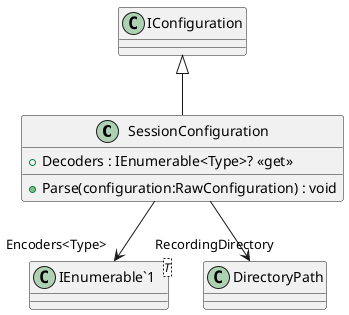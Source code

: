 @startuml
class SessionConfiguration {
    + Decoders : IEnumerable<Type>? <<get>>
    + Parse(configuration:RawConfiguration) : void
}
class "IEnumerable`1"<T> {
}
IConfiguration <|-- SessionConfiguration
SessionConfiguration --> "Encoders<Type>" "IEnumerable`1"
SessionConfiguration --> "RecordingDirectory" DirectoryPath
@enduml
